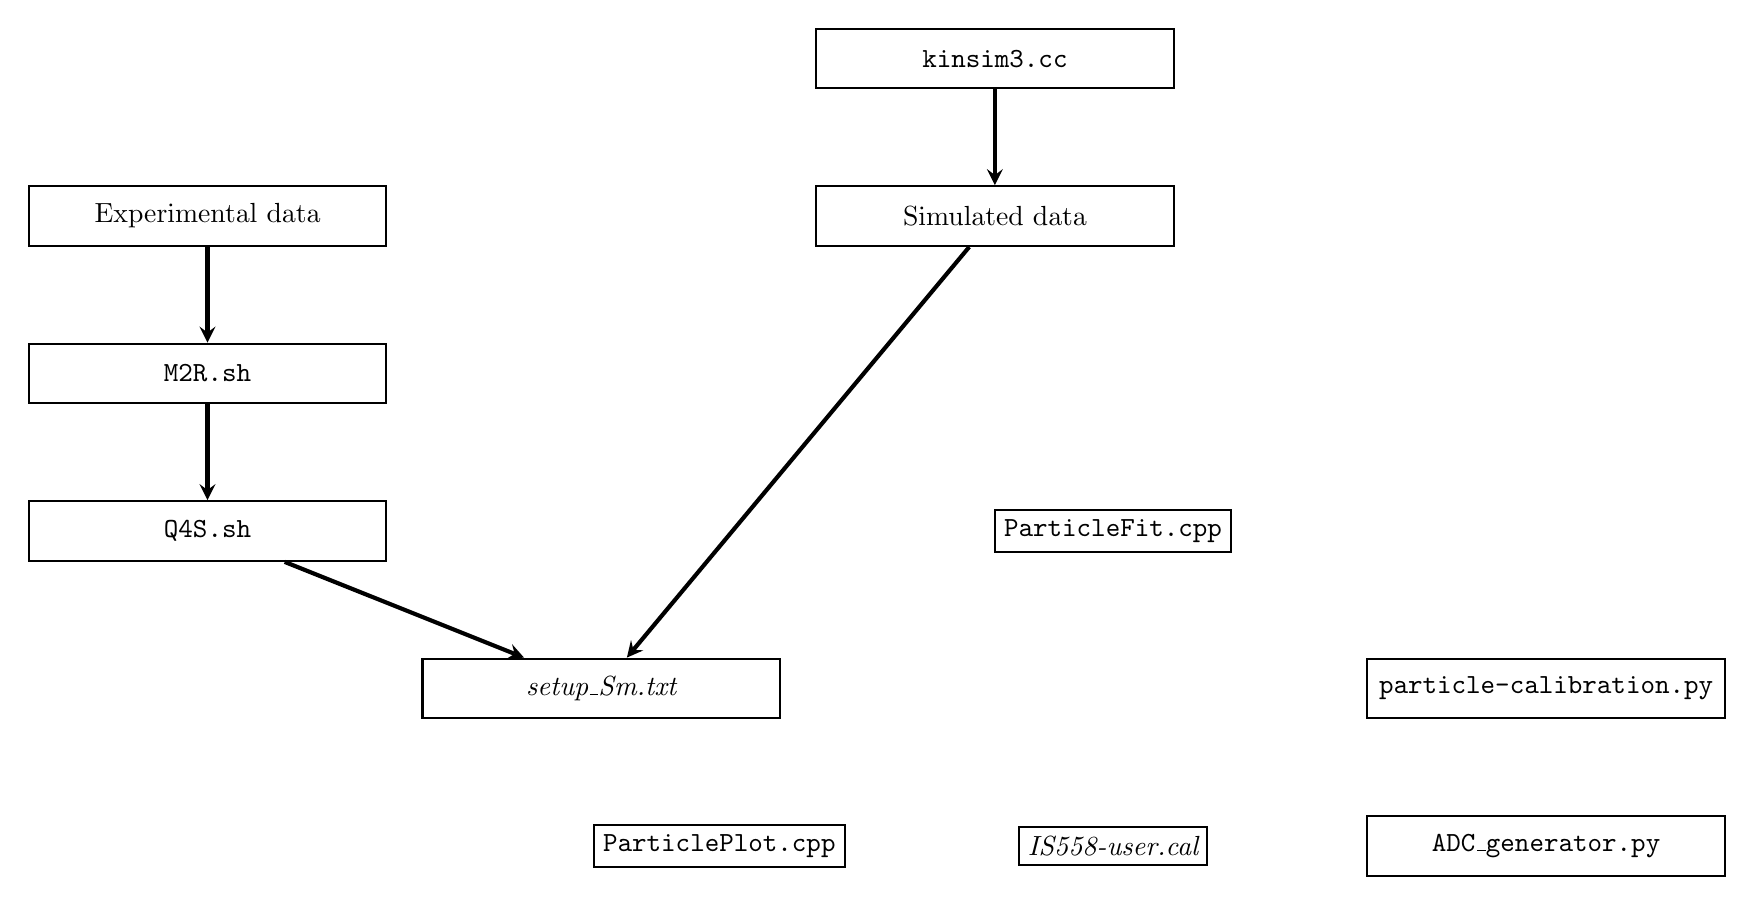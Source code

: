 \begin{tikzpicture}
    % Definitions
    \coordinate (ks3)     at ( 5, 2);
    \coordinate (sim)     at ( 5, 0);
    \coordinate (exp)     at (-5, 0);
    \coordinate (M2R)     at (-5,-2);
    \coordinate (Q4S)     at (-5,-4);
    \coordinate (sSm)     at ( 0,-6);
    \coordinate (Pfit)    at (6.5,-4);
    \coordinate (pcal)    at (12,-6);
    \coordinate (ADCgen)  at (12,-8);
    \coordinate (calfile) at (6.5,-8);
    \coordinate (Pplt)    at (1.5,-8);
    % Nodes
    \node(K)   at (ks3)   [draw,minimum width=+30ex,minimum height=+5ex,thick] {$\texttt{kinsim3.cc}$};
    \node(S)   at (sim)     [draw,minimum width=+30ex,minimum height=+5ex,thick] {Simulated data};
    \node(E)   at (exp)     [draw,minimum width=+30ex,minimum height=+5ex,thick] {Experimental data};
    \node(M)   at (M2R)     [draw,minimum width=+30ex,minimum height=+5ex,thick] {$\texttt{M2R.sh}$};
    \node(A)   at (Q4S)     [draw,minimum width=+30ex,minimum height=+5ex,thick] {$\texttt{Q4S.sh}$};
    \node(Sm)  at (sSm)     [draw,minimum width=+30ex,minimum height=+5ex,thick] {$\textit{setup\_Sm.txt}$};
    \node(P)   at (Pfit)    [draw,thick] {$\texttt{ParticleFit.cpp}$};
    \node(pc)  at (pcal)    [draw,minimum width=+30ex,minimum height=+5ex,thick] {$\texttt{particle-calibration.py}$};
    \node(ADC) at (ADCgen)  [draw,minimum width=+30ex,minimum height=+5ex,thick] {$\texttt{ADC\_generator.py}$};
    \node(cal) at (calfile) [draw,thick] {$\textit{IS558-user.cal}$};
    \node(plt) at (Pplt)    [draw,thick] {$\texttt{ParticlePlot.cpp}$};
    % Arrows
    \draw[->,>=stealth,line width=1.5pt] (K)   -- (S);
    \draw[->,>=stealth,line width=1.5pt] (E)   -- (M);
    \draw[->,>=stealth,line width=1.5pt] (M)   -- (A);
    \draw[->,>=stealth,line width=1.5pt] (S)   -- (Sm);
    \draw[->,>=stealth,line width=1.5pt] (A)   -- (Sm);
    %\draw[->,>=stealth,line width=1.5pt] (A)   -- (P);
    %\draw[->,>=stealth,line width=1.5pt] (P)   -- (pc);
    %\draw[->,>=stealth,line width=1.5pt] (pc)  -- (ADC);
    %\draw[->,>=stealth,line width=1.5pt] (ADC) -- (cal);
    %\draw[->,>=stealth,line width=1.5pt] (cal) -- (plt);
\end{tikzpicture}